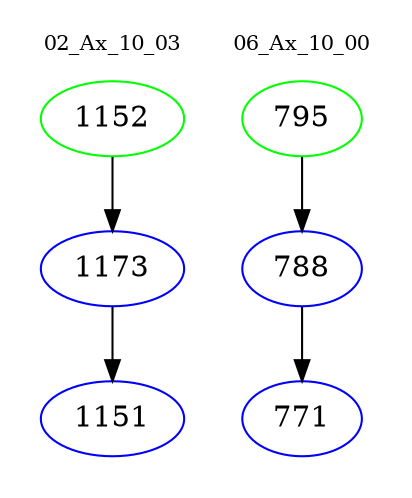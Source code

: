 digraph{
subgraph cluster_0 {
color = white
label = "02_Ax_10_03";
fontsize=10;
T0_1152 [label="1152", color="green"]
T0_1152 -> T0_1173 [color="black"]
T0_1173 [label="1173", color="blue"]
T0_1173 -> T0_1151 [color="black"]
T0_1151 [label="1151", color="blue"]
}
subgraph cluster_1 {
color = white
label = "06_Ax_10_00";
fontsize=10;
T1_795 [label="795", color="green"]
T1_795 -> T1_788 [color="black"]
T1_788 [label="788", color="blue"]
T1_788 -> T1_771 [color="black"]
T1_771 [label="771", color="blue"]
}
}
